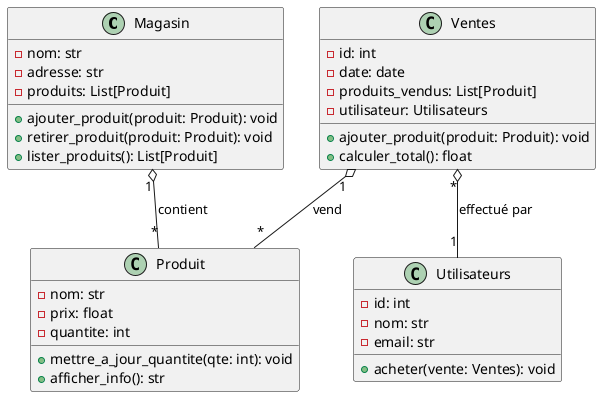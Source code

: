 @startuml

class Magasin {
    - nom: str
    - adresse: str
    - produits: List[Produit]
    + ajouter_produit(produit: Produit): void
    + retirer_produit(produit: Produit): void
    + lister_produits(): List[Produit]
}

class Produit {
    - nom: str
    - prix: float
    - quantite: int
    + mettre_a_jour_quantite(qte: int): void
    + afficher_info(): str
}

class Ventes {
    - id: int
    - date: date
    - produits_vendus: List[Produit]
    - utilisateur: Utilisateurs
    + ajouter_produit(produit: Produit): void
    + calculer_total(): float
}

class Utilisateurs {
    - id: int
    - nom: str
    - email: str
    + acheter(vente: Ventes): void
}

Magasin "1" o-- "*" Produit : contient
Ventes "1" o-- "*" Produit : vend
Ventes "*" o-- "1" Utilisateurs : effectué par

@enduml